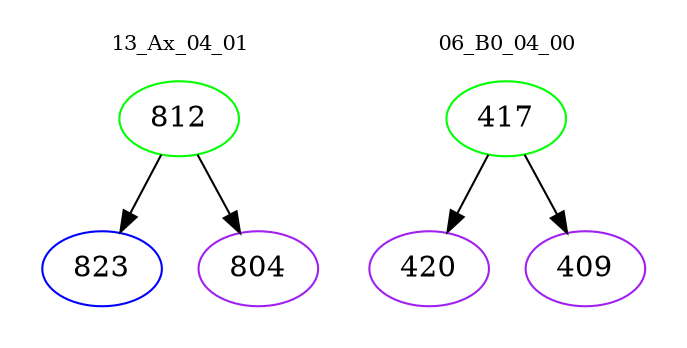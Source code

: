 digraph{
subgraph cluster_0 {
color = white
label = "13_Ax_04_01";
fontsize=10;
T0_812 [label="812", color="green"]
T0_812 -> T0_823 [color="black"]
T0_823 [label="823", color="blue"]
T0_812 -> T0_804 [color="black"]
T0_804 [label="804", color="purple"]
}
subgraph cluster_1 {
color = white
label = "06_B0_04_00";
fontsize=10;
T1_417 [label="417", color="green"]
T1_417 -> T1_420 [color="black"]
T1_420 [label="420", color="purple"]
T1_417 -> T1_409 [color="black"]
T1_409 [label="409", color="purple"]
}
}
